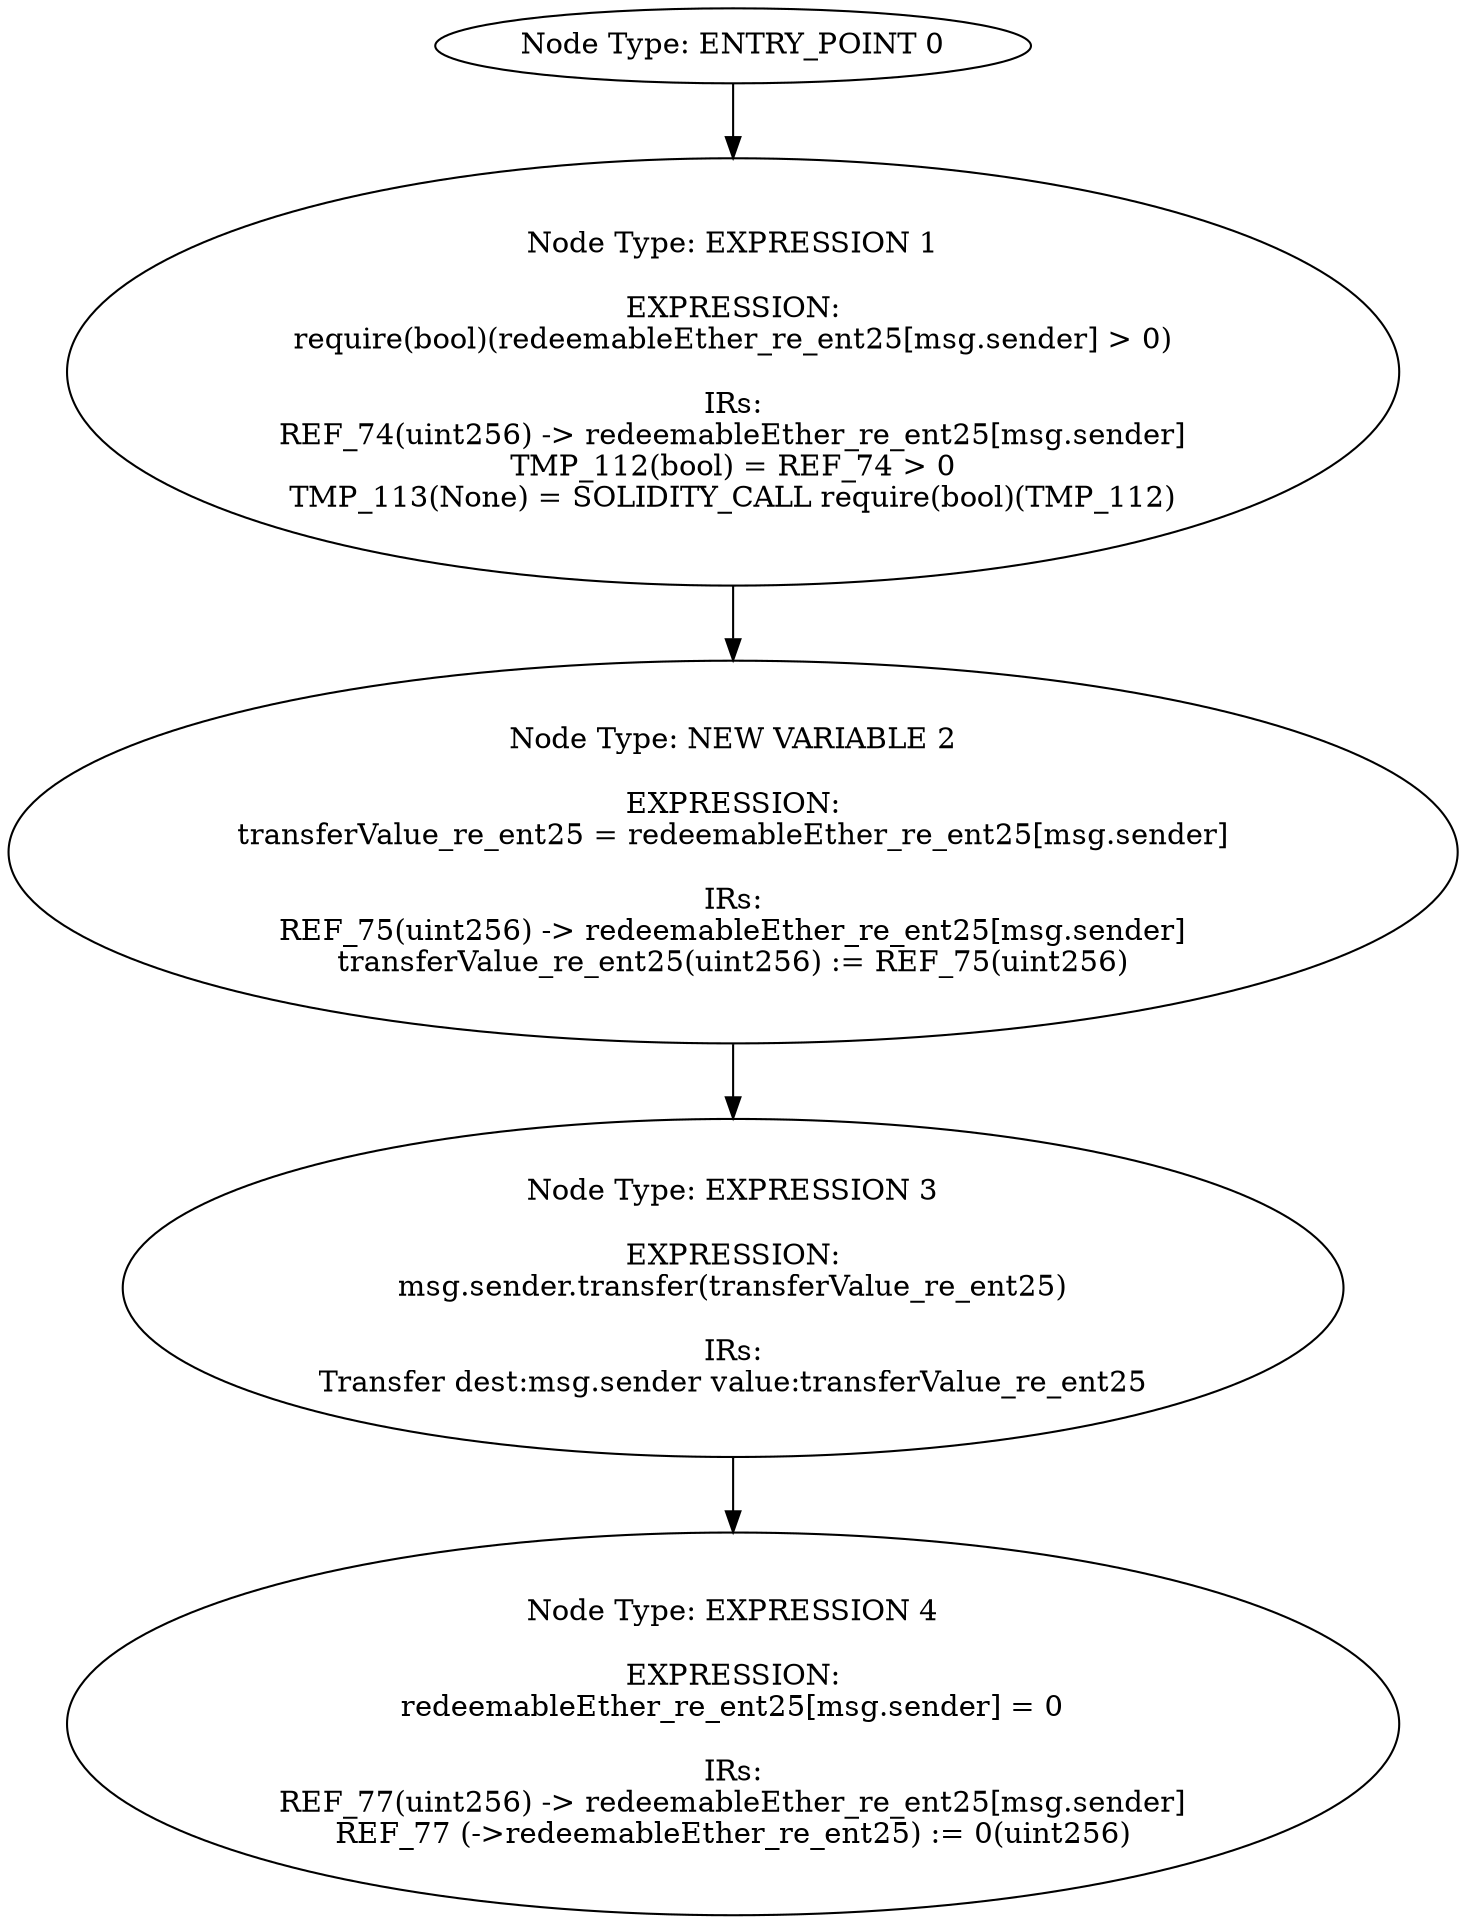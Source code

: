 digraph{
0[label="Node Type: ENTRY_POINT 0
"];
0->1;
1[label="Node Type: EXPRESSION 1

EXPRESSION:
require(bool)(redeemableEther_re_ent25[msg.sender] > 0)

IRs:
REF_74(uint256) -> redeemableEther_re_ent25[msg.sender]
TMP_112(bool) = REF_74 > 0
TMP_113(None) = SOLIDITY_CALL require(bool)(TMP_112)"];
1->2;
2[label="Node Type: NEW VARIABLE 2

EXPRESSION:
transferValue_re_ent25 = redeemableEther_re_ent25[msg.sender]

IRs:
REF_75(uint256) -> redeemableEther_re_ent25[msg.sender]
transferValue_re_ent25(uint256) := REF_75(uint256)"];
2->3;
3[label="Node Type: EXPRESSION 3

EXPRESSION:
msg.sender.transfer(transferValue_re_ent25)

IRs:
Transfer dest:msg.sender value:transferValue_re_ent25"];
3->4;
4[label="Node Type: EXPRESSION 4

EXPRESSION:
redeemableEther_re_ent25[msg.sender] = 0

IRs:
REF_77(uint256) -> redeemableEther_re_ent25[msg.sender]
REF_77 (->redeemableEther_re_ent25) := 0(uint256)"];
}
